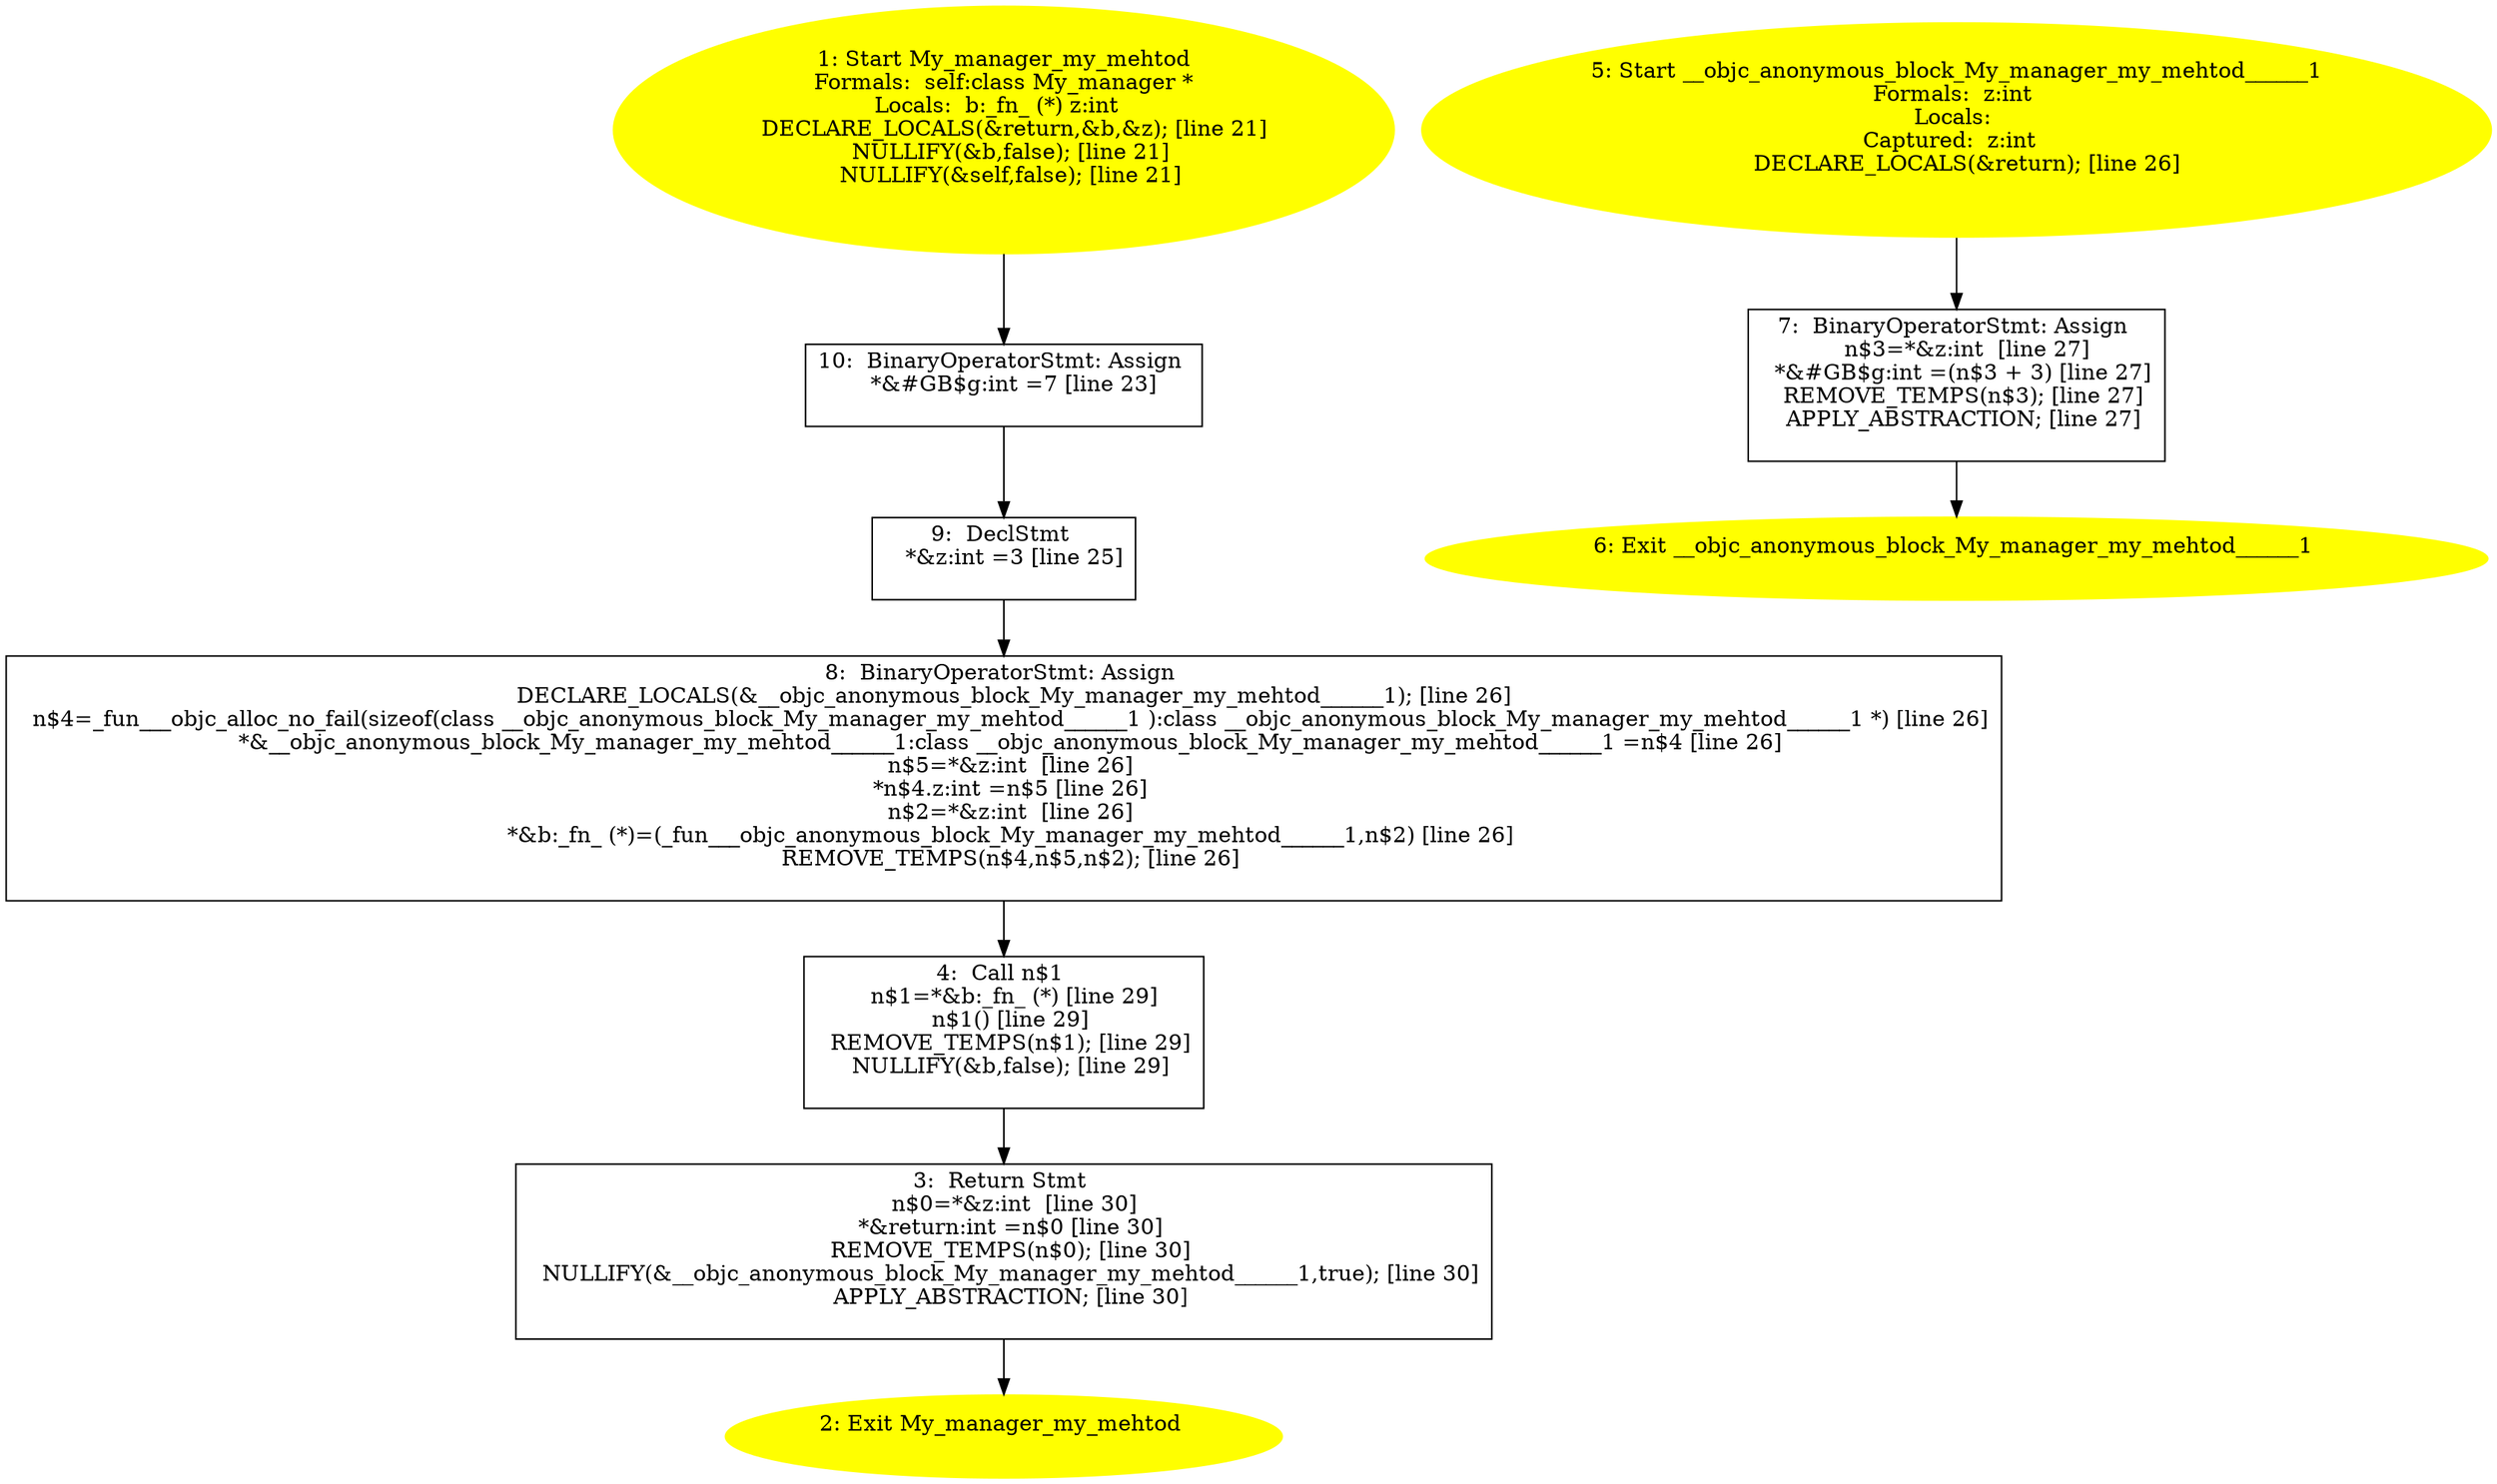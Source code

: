 digraph iCFG {
10 [label="10:  BinaryOperatorStmt: Assign \n   *&#GB$g:int =7 [line 23]\n " shape="box"]
	

	 10 -> 9 ;
9 [label="9:  DeclStmt \n   *&z:int =3 [line 25]\n " shape="box"]
	

	 9 -> 8 ;
8 [label="8:  BinaryOperatorStmt: Assign \n   DECLARE_LOCALS(&__objc_anonymous_block_My_manager_my_mehtod______1); [line 26]\n  n$4=_fun___objc_alloc_no_fail(sizeof(class __objc_anonymous_block_My_manager_my_mehtod______1 ):class __objc_anonymous_block_My_manager_my_mehtod______1 *) [line 26]\n  *&__objc_anonymous_block_My_manager_my_mehtod______1:class __objc_anonymous_block_My_manager_my_mehtod______1 =n$4 [line 26]\n  n$5=*&z:int  [line 26]\n  *n$4.z:int =n$5 [line 26]\n  n$2=*&z:int  [line 26]\n  *&b:_fn_ (*)=(_fun___objc_anonymous_block_My_manager_my_mehtod______1,n$2) [line 26]\n  REMOVE_TEMPS(n$4,n$5,n$2); [line 26]\n " shape="box"]
	

	 8 -> 4 ;
7 [label="7:  BinaryOperatorStmt: Assign \n   n$3=*&z:int  [line 27]\n  *&#GB$g:int =(n$3 + 3) [line 27]\n  REMOVE_TEMPS(n$3); [line 27]\n  APPLY_ABSTRACTION; [line 27]\n " shape="box"]
	

	 7 -> 6 ;
6 [label="6: Exit __objc_anonymous_block_My_manager_my_mehtod______1 \n  " color=yellow style=filled]
	

5 [label="5: Start __objc_anonymous_block_My_manager_my_mehtod______1\nFormals:  z:int \nLocals: \nCaptured:  z:int  \n   DECLARE_LOCALS(&return); [line 26]\n " color=yellow style=filled]
	

	 5 -> 7 ;
4 [label="4:  Call n$1 \n   n$1=*&b:_fn_ (*) [line 29]\n  n$1() [line 29]\n  REMOVE_TEMPS(n$1); [line 29]\n  NULLIFY(&b,false); [line 29]\n " shape="box"]
	

	 4 -> 3 ;
3 [label="3:  Return Stmt \n   n$0=*&z:int  [line 30]\n  *&return:int =n$0 [line 30]\n  REMOVE_TEMPS(n$0); [line 30]\n  NULLIFY(&__objc_anonymous_block_My_manager_my_mehtod______1,true); [line 30]\n  APPLY_ABSTRACTION; [line 30]\n " shape="box"]
	

	 3 -> 2 ;
2 [label="2: Exit My_manager_my_mehtod \n  " color=yellow style=filled]
	

1 [label="1: Start My_manager_my_mehtod\nFormals:  self:class My_manager *\nLocals:  b:_fn_ (*) z:int  \n   DECLARE_LOCALS(&return,&b,&z); [line 21]\n  NULLIFY(&b,false); [line 21]\n  NULLIFY(&self,false); [line 21]\n " color=yellow style=filled]
	

	 1 -> 10 ;
}
